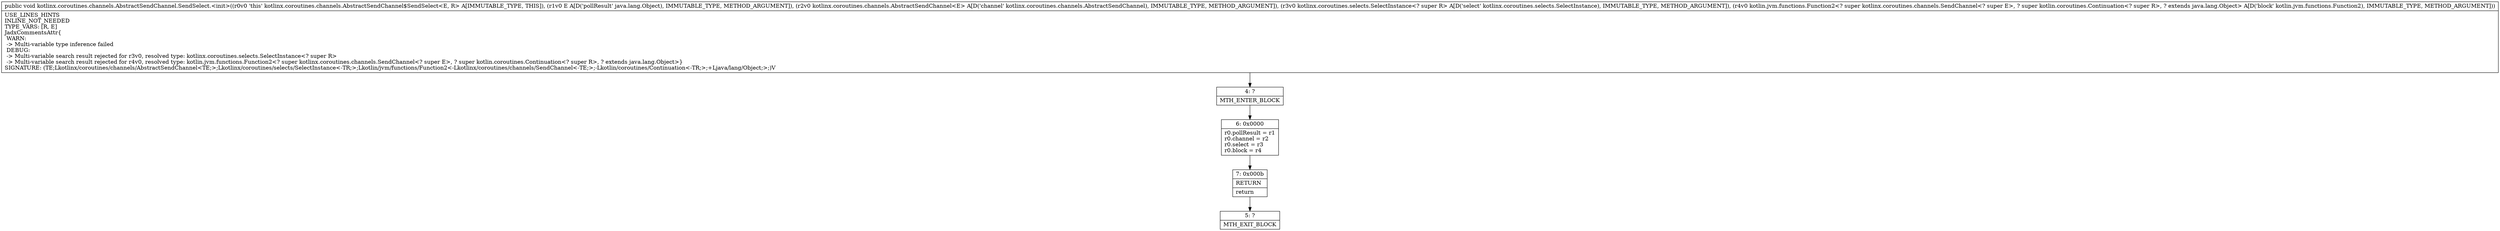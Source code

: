 digraph "CFG forkotlinx.coroutines.channels.AbstractSendChannel.SendSelect.\<init\>(Ljava\/lang\/Object;Lkotlinx\/coroutines\/channels\/AbstractSendChannel;Lkotlinx\/coroutines\/selects\/SelectInstance;Lkotlin\/jvm\/functions\/Function2;)V" {
Node_4 [shape=record,label="{4\:\ ?|MTH_ENTER_BLOCK\l}"];
Node_6 [shape=record,label="{6\:\ 0x0000|r0.pollResult = r1\lr0.channel = r2\lr0.select = r3\lr0.block = r4\l}"];
Node_7 [shape=record,label="{7\:\ 0x000b|RETURN\l|return\l}"];
Node_5 [shape=record,label="{5\:\ ?|MTH_EXIT_BLOCK\l}"];
MethodNode[shape=record,label="{public void kotlinx.coroutines.channels.AbstractSendChannel.SendSelect.\<init\>((r0v0 'this' kotlinx.coroutines.channels.AbstractSendChannel$SendSelect\<E, R\> A[IMMUTABLE_TYPE, THIS]), (r1v0 E A[D('pollResult' java.lang.Object), IMMUTABLE_TYPE, METHOD_ARGUMENT]), (r2v0 kotlinx.coroutines.channels.AbstractSendChannel\<E\> A[D('channel' kotlinx.coroutines.channels.AbstractSendChannel), IMMUTABLE_TYPE, METHOD_ARGUMENT]), (r3v0 kotlinx.coroutines.selects.SelectInstance\<? super R\> A[D('select' kotlinx.coroutines.selects.SelectInstance), IMMUTABLE_TYPE, METHOD_ARGUMENT]), (r4v0 kotlin.jvm.functions.Function2\<? super kotlinx.coroutines.channels.SendChannel\<? super E\>, ? super kotlin.coroutines.Continuation\<? super R\>, ? extends java.lang.Object\> A[D('block' kotlin.jvm.functions.Function2), IMMUTABLE_TYPE, METHOD_ARGUMENT]))  | USE_LINES_HINTS\lINLINE_NOT_NEEDED\lTYPE_VARS: [R, E]\lJadxCommentsAttr\{\l WARN: \l \-\> Multi\-variable type inference failed\l DEBUG: \l \-\> Multi\-variable search result rejected for r3v0, resolved type: kotlinx.coroutines.selects.SelectInstance\<? super R\>\l \-\> Multi\-variable search result rejected for r4v0, resolved type: kotlin.jvm.functions.Function2\<? super kotlinx.coroutines.channels.SendChannel\<? super E\>, ? super kotlin.coroutines.Continuation\<? super R\>, ? extends java.lang.Object\>\}\lSIGNATURE: (TE;Lkotlinx\/coroutines\/channels\/AbstractSendChannel\<TE;\>;Lkotlinx\/coroutines\/selects\/SelectInstance\<\-TR;\>;Lkotlin\/jvm\/functions\/Function2\<\-Lkotlinx\/coroutines\/channels\/SendChannel\<\-TE;\>;\-Lkotlin\/coroutines\/Continuation\<\-TR;\>;+Ljava\/lang\/Object;\>;)V\l}"];
MethodNode -> Node_4;Node_4 -> Node_6;
Node_6 -> Node_7;
Node_7 -> Node_5;
}

